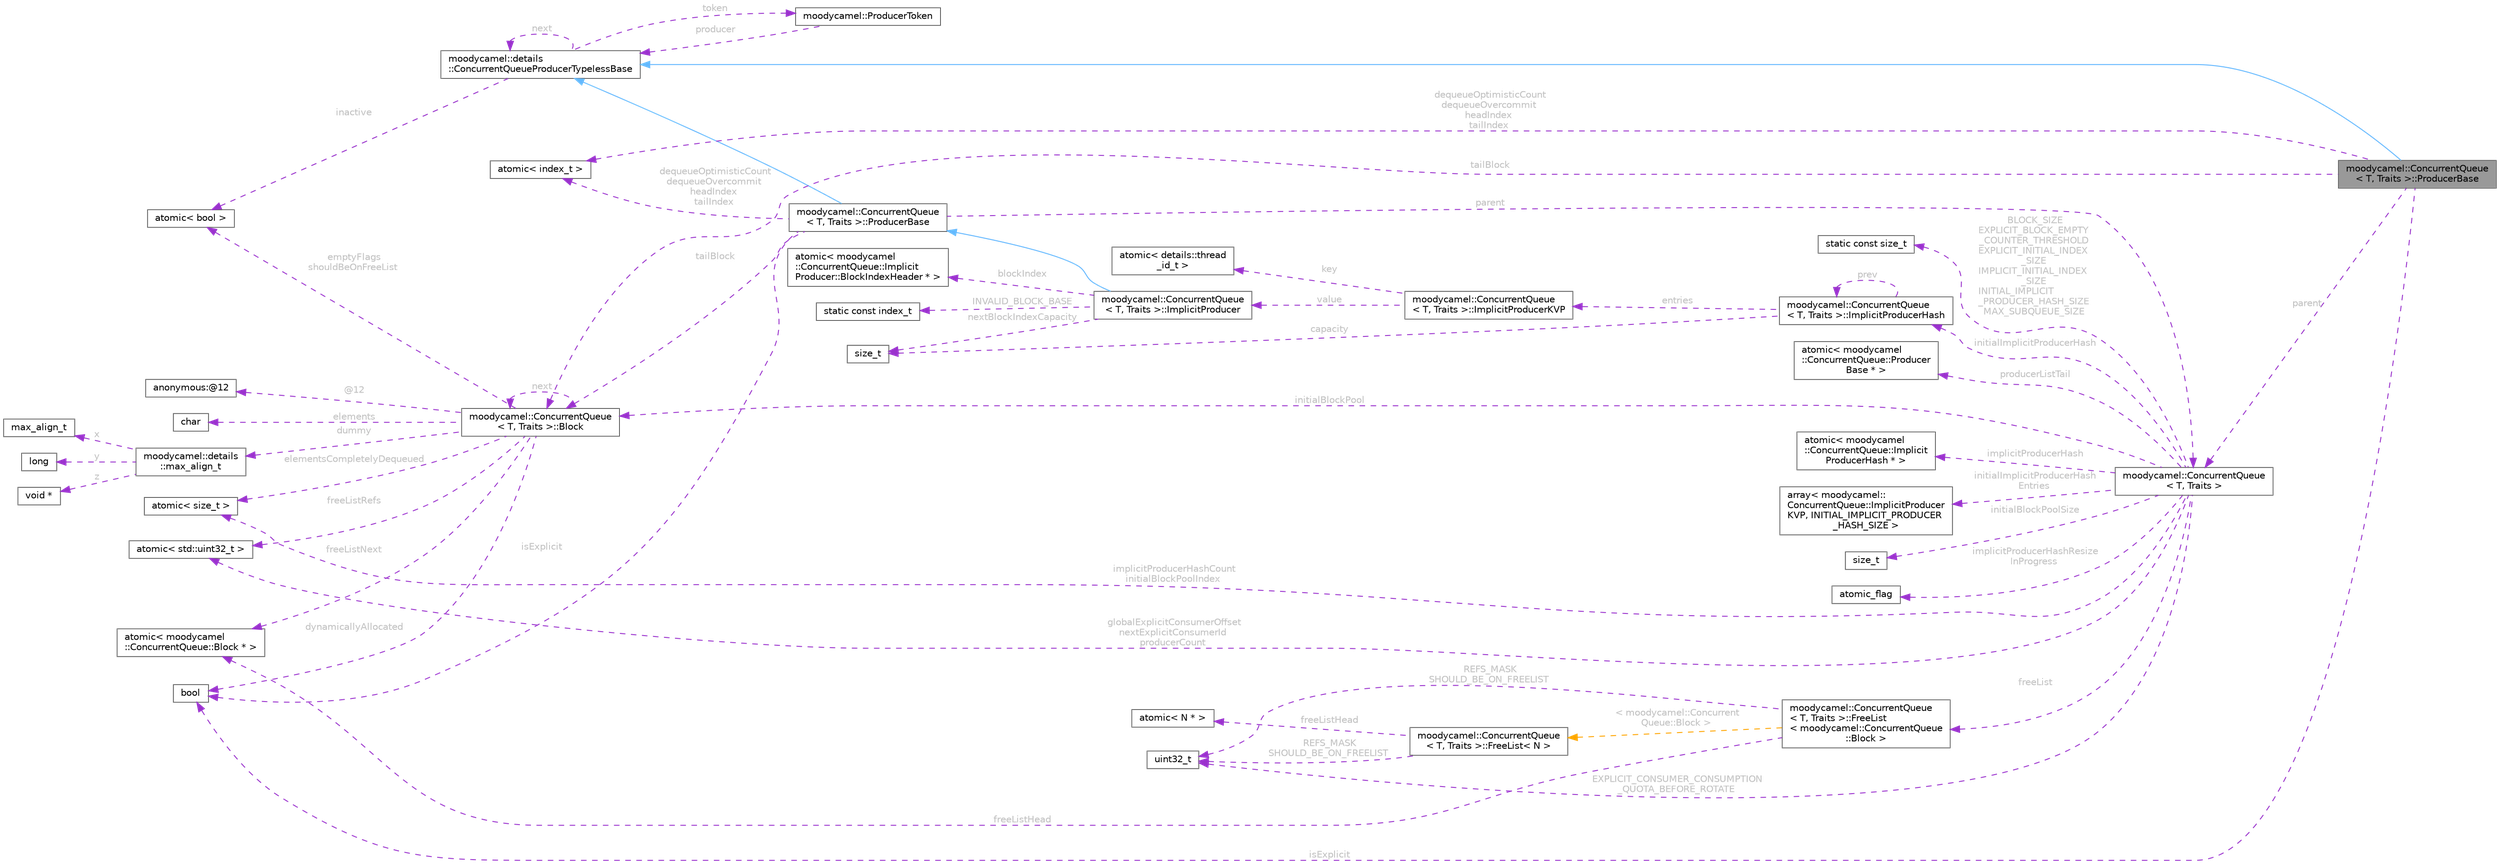 digraph "moodycamel::ConcurrentQueue&lt; T, Traits &gt;::ProducerBase"
{
 // INTERACTIVE_SVG=YES
 // LATEX_PDF_SIZE
  bgcolor="transparent";
  edge [fontname=Helvetica,fontsize=10,labelfontname=Helvetica,labelfontsize=10];
  node [fontname=Helvetica,fontsize=10,shape=box,height=0.2,width=0.4];
  rankdir="LR";
  Node1 [id="Node000001",label="moodycamel::ConcurrentQueue\l\< T, Traits \>::ProducerBase",height=0.2,width=0.4,color="gray40", fillcolor="grey60", style="filled", fontcolor="black",tooltip=" "];
  Node2 -> Node1 [id="edge1_Node000001_Node000002",dir="back",color="steelblue1",style="solid",tooltip=" "];
  Node2 [id="Node000002",label="moodycamel::details\l::ConcurrentQueueProducerTypelessBase",height=0.2,width=0.4,color="gray40", fillcolor="white", style="filled",URL="$d2/ddf/structmoodycamel_1_1details_1_1ConcurrentQueueProducerTypelessBase.html",tooltip=" "];
  Node2 -> Node2 [id="edge2_Node000002_Node000002",dir="back",color="darkorchid3",style="dashed",tooltip=" ",label=" next",fontcolor="grey" ];
  Node3 -> Node2 [id="edge3_Node000002_Node000003",dir="back",color="darkorchid3",style="dashed",tooltip=" ",label=" inactive",fontcolor="grey" ];
  Node3 [id="Node000003",label="atomic\< bool \>",height=0.2,width=0.4,color="gray40", fillcolor="white", style="filled",tooltip=" "];
  Node4 -> Node2 [id="edge4_Node000002_Node000004",dir="back",color="darkorchid3",style="dashed",tooltip=" ",label=" token",fontcolor="grey" ];
  Node4 [id="Node000004",label="moodycamel::ProducerToken",height=0.2,width=0.4,color="gray40", fillcolor="white", style="filled",URL="$d1/dbb/structmoodycamel_1_1ProducerToken.html",tooltip=" "];
  Node2 -> Node4 [id="edge5_Node000004_Node000002",dir="back",color="darkorchid3",style="dashed",tooltip=" ",label=" producer",fontcolor="grey" ];
  Node5 -> Node1 [id="edge6_Node000001_Node000005",dir="back",color="darkorchid3",style="dashed",tooltip=" ",label=" dequeueOptimisticCount\ndequeueOvercommit\nheadIndex\ntailIndex",fontcolor="grey" ];
  Node5 [id="Node000005",label="atomic\< index_t \>",height=0.2,width=0.4,color="gray40", fillcolor="white", style="filled",tooltip=" "];
  Node6 -> Node1 [id="edge7_Node000001_Node000006",dir="back",color="darkorchid3",style="dashed",tooltip=" ",label=" tailBlock",fontcolor="grey" ];
  Node6 [id="Node000006",label="moodycamel::ConcurrentQueue\l\< T, Traits \>::Block",height=0.2,width=0.4,color="gray40", fillcolor="white", style="filled",URL="$dc/dde/structmoodycamel_1_1ConcurrentQueue_1_1Block.html",tooltip=" "];
  Node7 -> Node6 [id="edge8_Node000006_Node000007",dir="back",color="darkorchid3",style="dashed",tooltip=" ",label=" elements",fontcolor="grey" ];
  Node7 [id="Node000007",label="char",height=0.2,width=0.4,color="gray40", fillcolor="white", style="filled",tooltip=" "];
  Node8 -> Node6 [id="edge9_Node000006_Node000008",dir="back",color="darkorchid3",style="dashed",tooltip=" ",label=" dummy",fontcolor="grey" ];
  Node8 [id="Node000008",label="moodycamel::details\l::max_align_t",height=0.2,width=0.4,color="gray40", fillcolor="white", style="filled",URL="$d9/d3b/unionmoodycamel_1_1details_1_1max__align__t.html",tooltip=" "];
  Node9 -> Node8 [id="edge10_Node000008_Node000009",dir="back",color="darkorchid3",style="dashed",tooltip=" ",label=" x",fontcolor="grey" ];
  Node9 [id="Node000009",label="max_align_t",height=0.2,width=0.4,color="gray40", fillcolor="white", style="filled",tooltip=" "];
  Node10 -> Node8 [id="edge11_Node000008_Node000010",dir="back",color="darkorchid3",style="dashed",tooltip=" ",label=" y",fontcolor="grey" ];
  Node10 [id="Node000010",label="long",height=0.2,width=0.4,color="gray40", fillcolor="white", style="filled",tooltip=" "];
  Node11 -> Node8 [id="edge12_Node000008_Node000011",dir="back",color="darkorchid3",style="dashed",tooltip=" ",label=" z",fontcolor="grey" ];
  Node11 [id="Node000011",label="void *",height=0.2,width=0.4,color="gray40", fillcolor="white", style="filled",tooltip=" "];
  Node12 -> Node6 [id="edge13_Node000006_Node000012",dir="back",color="darkorchid3",style="dashed",tooltip=" ",label=" @12",fontcolor="grey" ];
  Node12 [id="Node000012",label="anonymous:@12",height=0.2,width=0.4,color="gray40", fillcolor="white", style="filled",tooltip=" "];
  Node6 -> Node6 [id="edge14_Node000006_Node000006",dir="back",color="darkorchid3",style="dashed",tooltip=" ",label=" next",fontcolor="grey" ];
  Node13 -> Node6 [id="edge15_Node000006_Node000013",dir="back",color="darkorchid3",style="dashed",tooltip=" ",label=" elementsCompletelyDequeued",fontcolor="grey" ];
  Node13 [id="Node000013",label="atomic\< size_t \>",height=0.2,width=0.4,color="gray40", fillcolor="white", style="filled",tooltip=" "];
  Node3 -> Node6 [id="edge16_Node000006_Node000003",dir="back",color="darkorchid3",style="dashed",tooltip=" ",label=" emptyFlags\nshouldBeOnFreeList",fontcolor="grey" ];
  Node14 -> Node6 [id="edge17_Node000006_Node000014",dir="back",color="darkorchid3",style="dashed",tooltip=" ",label=" freeListRefs",fontcolor="grey" ];
  Node14 [id="Node000014",label="atomic\< std::uint32_t \>",height=0.2,width=0.4,color="gray40", fillcolor="white", style="filled",tooltip=" "];
  Node15 -> Node6 [id="edge18_Node000006_Node000015",dir="back",color="darkorchid3",style="dashed",tooltip=" ",label=" freeListNext",fontcolor="grey" ];
  Node15 [id="Node000015",label="atomic\< moodycamel\l::ConcurrentQueue::Block * \>",height=0.2,width=0.4,color="gray40", fillcolor="white", style="filled",tooltip=" "];
  Node16 -> Node6 [id="edge19_Node000006_Node000016",dir="back",color="darkorchid3",style="dashed",tooltip=" ",label=" dynamicallyAllocated",fontcolor="grey" ];
  Node16 [id="Node000016",label="bool",height=0.2,width=0.4,color="gray40", fillcolor="white", style="filled",tooltip=" "];
  Node16 -> Node1 [id="edge20_Node000001_Node000016",dir="back",color="darkorchid3",style="dashed",tooltip=" ",label=" isExplicit",fontcolor="grey" ];
  Node17 -> Node1 [id="edge21_Node000001_Node000017",dir="back",color="darkorchid3",style="dashed",tooltip=" ",label=" parent",fontcolor="grey" ];
  Node17 [id="Node000017",label="moodycamel::ConcurrentQueue\l\< T, Traits \>",height=0.2,width=0.4,color="gray40", fillcolor="white", style="filled",URL="$d8/dc8/classmoodycamel_1_1ConcurrentQueue.html",tooltip=" "];
  Node18 -> Node17 [id="edge22_Node000017_Node000018",dir="back",color="darkorchid3",style="dashed",tooltip=" ",label=" BLOCK_SIZE\nEXPLICIT_BLOCK_EMPTY\l_COUNTER_THRESHOLD\nEXPLICIT_INITIAL_INDEX\l_SIZE\nIMPLICIT_INITIAL_INDEX\l_SIZE\nINITIAL_IMPLICIT\l_PRODUCER_HASH_SIZE\nMAX_SUBQUEUE_SIZE",fontcolor="grey" ];
  Node18 [id="Node000018",label="static const size_t",height=0.2,width=0.4,color="gray40", fillcolor="white", style="filled",tooltip=" "];
  Node19 -> Node17 [id="edge23_Node000017_Node000019",dir="back",color="darkorchid3",style="dashed",tooltip=" ",label=" EXPLICIT_CONSUMER_CONSUMPTION\l_QUOTA_BEFORE_ROTATE",fontcolor="grey" ];
  Node19 [id="Node000019",label="uint32_t",height=0.2,width=0.4,color="gray40", fillcolor="white", style="filled",tooltip=" "];
  Node20 -> Node17 [id="edge24_Node000017_Node000020",dir="back",color="darkorchid3",style="dashed",tooltip=" ",label=" producerListTail",fontcolor="grey" ];
  Node20 [id="Node000020",label="atomic\< moodycamel\l::ConcurrentQueue::Producer\lBase * \>",height=0.2,width=0.4,color="gray40", fillcolor="white", style="filled",tooltip=" "];
  Node14 -> Node17 [id="edge25_Node000017_Node000014",dir="back",color="darkorchid3",style="dashed",tooltip=" ",label=" globalExplicitConsumerOffset\nnextExplicitConsumerId\nproducerCount",fontcolor="grey" ];
  Node13 -> Node17 [id="edge26_Node000017_Node000013",dir="back",color="darkorchid3",style="dashed",tooltip=" ",label=" implicitProducerHashCount\ninitialBlockPoolIndex",fontcolor="grey" ];
  Node6 -> Node17 [id="edge27_Node000017_Node000006",dir="back",color="darkorchid3",style="dashed",tooltip=" ",label=" initialBlockPool",fontcolor="grey" ];
  Node21 -> Node17 [id="edge28_Node000017_Node000021",dir="back",color="darkorchid3",style="dashed",tooltip=" ",label=" initialBlockPoolSize",fontcolor="grey" ];
  Node21 [id="Node000021",label="size_t",height=0.2,width=0.4,color="gray40", fillcolor="white", style="filled",tooltip=" "];
  Node22 -> Node17 [id="edge29_Node000017_Node000022",dir="back",color="darkorchid3",style="dashed",tooltip=" ",label=" freeList",fontcolor="grey" ];
  Node22 [id="Node000022",label="moodycamel::ConcurrentQueue\l\< T, Traits \>::FreeList\l\< moodycamel::ConcurrentQueue\l::Block \>",height=0.2,width=0.4,color="gray40", fillcolor="white", style="filled",URL="$db/d08/structmoodycamel_1_1ConcurrentQueue_1_1FreeList.html",tooltip=" "];
  Node15 -> Node22 [id="edge30_Node000022_Node000015",dir="back",color="darkorchid3",style="dashed",tooltip=" ",label=" freeListHead",fontcolor="grey" ];
  Node19 -> Node22 [id="edge31_Node000022_Node000019",dir="back",color="darkorchid3",style="dashed",tooltip=" ",label=" REFS_MASK\nSHOULD_BE_ON_FREELIST",fontcolor="grey" ];
  Node23 -> Node22 [id="edge32_Node000022_Node000023",dir="back",color="orange",style="dashed",tooltip=" ",label=" \< moodycamel::Concurrent\lQueue::Block \>",fontcolor="grey" ];
  Node23 [id="Node000023",label="moodycamel::ConcurrentQueue\l\< T, Traits \>::FreeList\< N \>",height=0.2,width=0.4,color="gray40", fillcolor="white", style="filled",URL="$db/d08/structmoodycamel_1_1ConcurrentQueue_1_1FreeList.html",tooltip=" "];
  Node24 -> Node23 [id="edge33_Node000023_Node000024",dir="back",color="darkorchid3",style="dashed",tooltip=" ",label=" freeListHead",fontcolor="grey" ];
  Node24 [id="Node000024",label="atomic\< N * \>",height=0.2,width=0.4,color="gray40", fillcolor="white", style="filled",tooltip=" "];
  Node19 -> Node23 [id="edge34_Node000023_Node000019",dir="back",color="darkorchid3",style="dashed",tooltip=" ",label=" REFS_MASK\nSHOULD_BE_ON_FREELIST",fontcolor="grey" ];
  Node25 -> Node17 [id="edge35_Node000017_Node000025",dir="back",color="darkorchid3",style="dashed",tooltip=" ",label=" implicitProducerHash",fontcolor="grey" ];
  Node25 [id="Node000025",label="atomic\< moodycamel\l::ConcurrentQueue::Implicit\lProducerHash * \>",height=0.2,width=0.4,color="gray40", fillcolor="white", style="filled",tooltip=" "];
  Node26 -> Node17 [id="edge36_Node000017_Node000026",dir="back",color="darkorchid3",style="dashed",tooltip=" ",label=" initialImplicitProducerHash",fontcolor="grey" ];
  Node26 [id="Node000026",label="moodycamel::ConcurrentQueue\l\< T, Traits \>::ImplicitProducerHash",height=0.2,width=0.4,color="gray40", fillcolor="white", style="filled",URL="$d8/d1f/structmoodycamel_1_1ConcurrentQueue_1_1ImplicitProducerHash.html",tooltip=" "];
  Node27 -> Node26 [id="edge37_Node000026_Node000027",dir="back",color="darkorchid3",style="dashed",tooltip=" ",label=" capacity",fontcolor="grey" ];
  Node27 [id="Node000027",label="size_t",height=0.2,width=0.4,color="gray40", fillcolor="white", style="filled",tooltip=" "];
  Node28 -> Node26 [id="edge38_Node000026_Node000028",dir="back",color="darkorchid3",style="dashed",tooltip=" ",label=" entries",fontcolor="grey" ];
  Node28 [id="Node000028",label="moodycamel::ConcurrentQueue\l\< T, Traits \>::ImplicitProducerKVP",height=0.2,width=0.4,color="gray40", fillcolor="white", style="filled",URL="$d3/dde/structmoodycamel_1_1ConcurrentQueue_1_1ImplicitProducerKVP.html",tooltip=" "];
  Node29 -> Node28 [id="edge39_Node000028_Node000029",dir="back",color="darkorchid3",style="dashed",tooltip=" ",label=" key",fontcolor="grey" ];
  Node29 [id="Node000029",label="atomic\< details::thread\l_id_t \>",height=0.2,width=0.4,color="gray40", fillcolor="white", style="filled",tooltip=" "];
  Node30 -> Node28 [id="edge40_Node000028_Node000030",dir="back",color="darkorchid3",style="dashed",tooltip=" ",label=" value",fontcolor="grey" ];
  Node30 [id="Node000030",label="moodycamel::ConcurrentQueue\l\< T, Traits \>::ImplicitProducer",height=0.2,width=0.4,color="gray40", fillcolor="white", style="filled",URL="$d4/d1f/structmoodycamel_1_1ConcurrentQueue_1_1ImplicitProducer.html",tooltip=" "];
  Node31 -> Node30 [id="edge41_Node000030_Node000031",dir="back",color="steelblue1",style="solid",tooltip=" "];
  Node31 [id="Node000031",label="moodycamel::ConcurrentQueue\l\< T, Traits \>::ProducerBase",height=0.2,width=0.4,color="gray40", fillcolor="white", style="filled",URL="$d4/dea/structmoodycamel_1_1ConcurrentQueue_1_1ProducerBase.html",tooltip=" "];
  Node2 -> Node31 [id="edge42_Node000031_Node000002",dir="back",color="steelblue1",style="solid",tooltip=" "];
  Node5 -> Node31 [id="edge43_Node000031_Node000005",dir="back",color="darkorchid3",style="dashed",tooltip=" ",label=" dequeueOptimisticCount\ndequeueOvercommit\nheadIndex\ntailIndex",fontcolor="grey" ];
  Node6 -> Node31 [id="edge44_Node000031_Node000006",dir="back",color="darkorchid3",style="dashed",tooltip=" ",label=" tailBlock",fontcolor="grey" ];
  Node16 -> Node31 [id="edge45_Node000031_Node000016",dir="back",color="darkorchid3",style="dashed",tooltip=" ",label=" isExplicit",fontcolor="grey" ];
  Node17 -> Node31 [id="edge46_Node000031_Node000017",dir="back",color="darkorchid3",style="dashed",tooltip=" ",label=" parent",fontcolor="grey" ];
  Node32 -> Node30 [id="edge47_Node000030_Node000032",dir="back",color="darkorchid3",style="dashed",tooltip=" ",label=" INVALID_BLOCK_BASE",fontcolor="grey" ];
  Node32 [id="Node000032",label="static const index_t",height=0.2,width=0.4,color="gray40", fillcolor="white", style="filled",tooltip=" "];
  Node27 -> Node30 [id="edge48_Node000030_Node000027",dir="back",color="darkorchid3",style="dashed",tooltip=" ",label=" nextBlockIndexCapacity",fontcolor="grey" ];
  Node33 -> Node30 [id="edge49_Node000030_Node000033",dir="back",color="darkorchid3",style="dashed",tooltip=" ",label=" blockIndex",fontcolor="grey" ];
  Node33 [id="Node000033",label="atomic\< moodycamel\l::ConcurrentQueue::Implicit\lProducer::BlockIndexHeader * \>",height=0.2,width=0.4,color="gray40", fillcolor="white", style="filled",tooltip=" "];
  Node26 -> Node26 [id="edge50_Node000026_Node000026",dir="back",color="darkorchid3",style="dashed",tooltip=" ",label=" prev",fontcolor="grey" ];
  Node34 -> Node17 [id="edge51_Node000017_Node000034",dir="back",color="darkorchid3",style="dashed",tooltip=" ",label=" initialImplicitProducerHash\lEntries",fontcolor="grey" ];
  Node34 [id="Node000034",label="array\< moodycamel::\lConcurrentQueue::ImplicitProducer\lKVP, INITIAL_IMPLICIT_PRODUCER\l_HASH_SIZE \>",height=0.2,width=0.4,color="gray40", fillcolor="white", style="filled",tooltip=" "];
  Node35 -> Node17 [id="edge52_Node000017_Node000035",dir="back",color="darkorchid3",style="dashed",tooltip=" ",label=" implicitProducerHashResize\lInProgress",fontcolor="grey" ];
  Node35 [id="Node000035",label="atomic_flag",height=0.2,width=0.4,color="gray40", fillcolor="white", style="filled",tooltip=" "];
}
